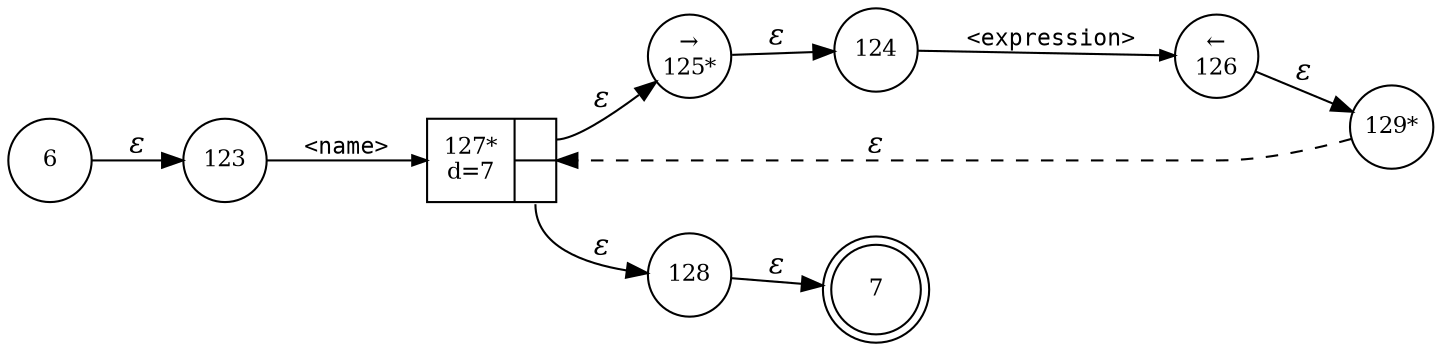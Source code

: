 digraph ATN {
rankdir=LR;
s7[fontsize=11, label="7", shape=doublecircle, fixedsize=true, width=.6];
s128[fontsize=11,label="128", shape=circle, fixedsize=true, width=.55, peripheries=1];
s129[fontsize=11,label="129*", shape=circle, fixedsize=true, width=.55, peripheries=1];
s6[fontsize=11,label="6", shape=circle, fixedsize=true, width=.55, peripheries=1];
s123[fontsize=11,label="123", shape=circle, fixedsize=true, width=.55, peripheries=1];
s124[fontsize=11,label="124", shape=circle, fixedsize=true, width=.55, peripheries=1];
s125[fontsize=11,label="&rarr;\n125*", shape=circle, fixedsize=true, width=.55, peripheries=1];
s126[fontsize=11,label="&larr;\n126", shape=circle, fixedsize=true, width=.55, peripheries=1];
s127[fontsize=11,label="{127*\nd=7|{<p0>|<p1>}}", shape=record, fixedsize=false, peripheries=1];
s6 -> s123 [fontname="Times-Italic", label="&epsilon;"];
s123 -> s127 [fontsize=11, fontname="Courier", arrowsize=.7, label = "<name>", arrowhead = normal];
s127:p0 -> s125 [fontname="Times-Italic", label="&epsilon;"];
s127:p1 -> s128 [fontname="Times-Italic", label="&epsilon;"];
s125 -> s124 [fontname="Times-Italic", label="&epsilon;"];
s128 -> s7 [fontname="Times-Italic", label="&epsilon;"];
s124 -> s126 [fontsize=11, fontname="Courier", arrowsize=.7, label = "<expression>", arrowhead = normal];
s126 -> s129 [fontname="Times-Italic", label="&epsilon;"];
s129 -> s127 [fontname="Times-Italic", label="&epsilon;", style="dashed"];
}